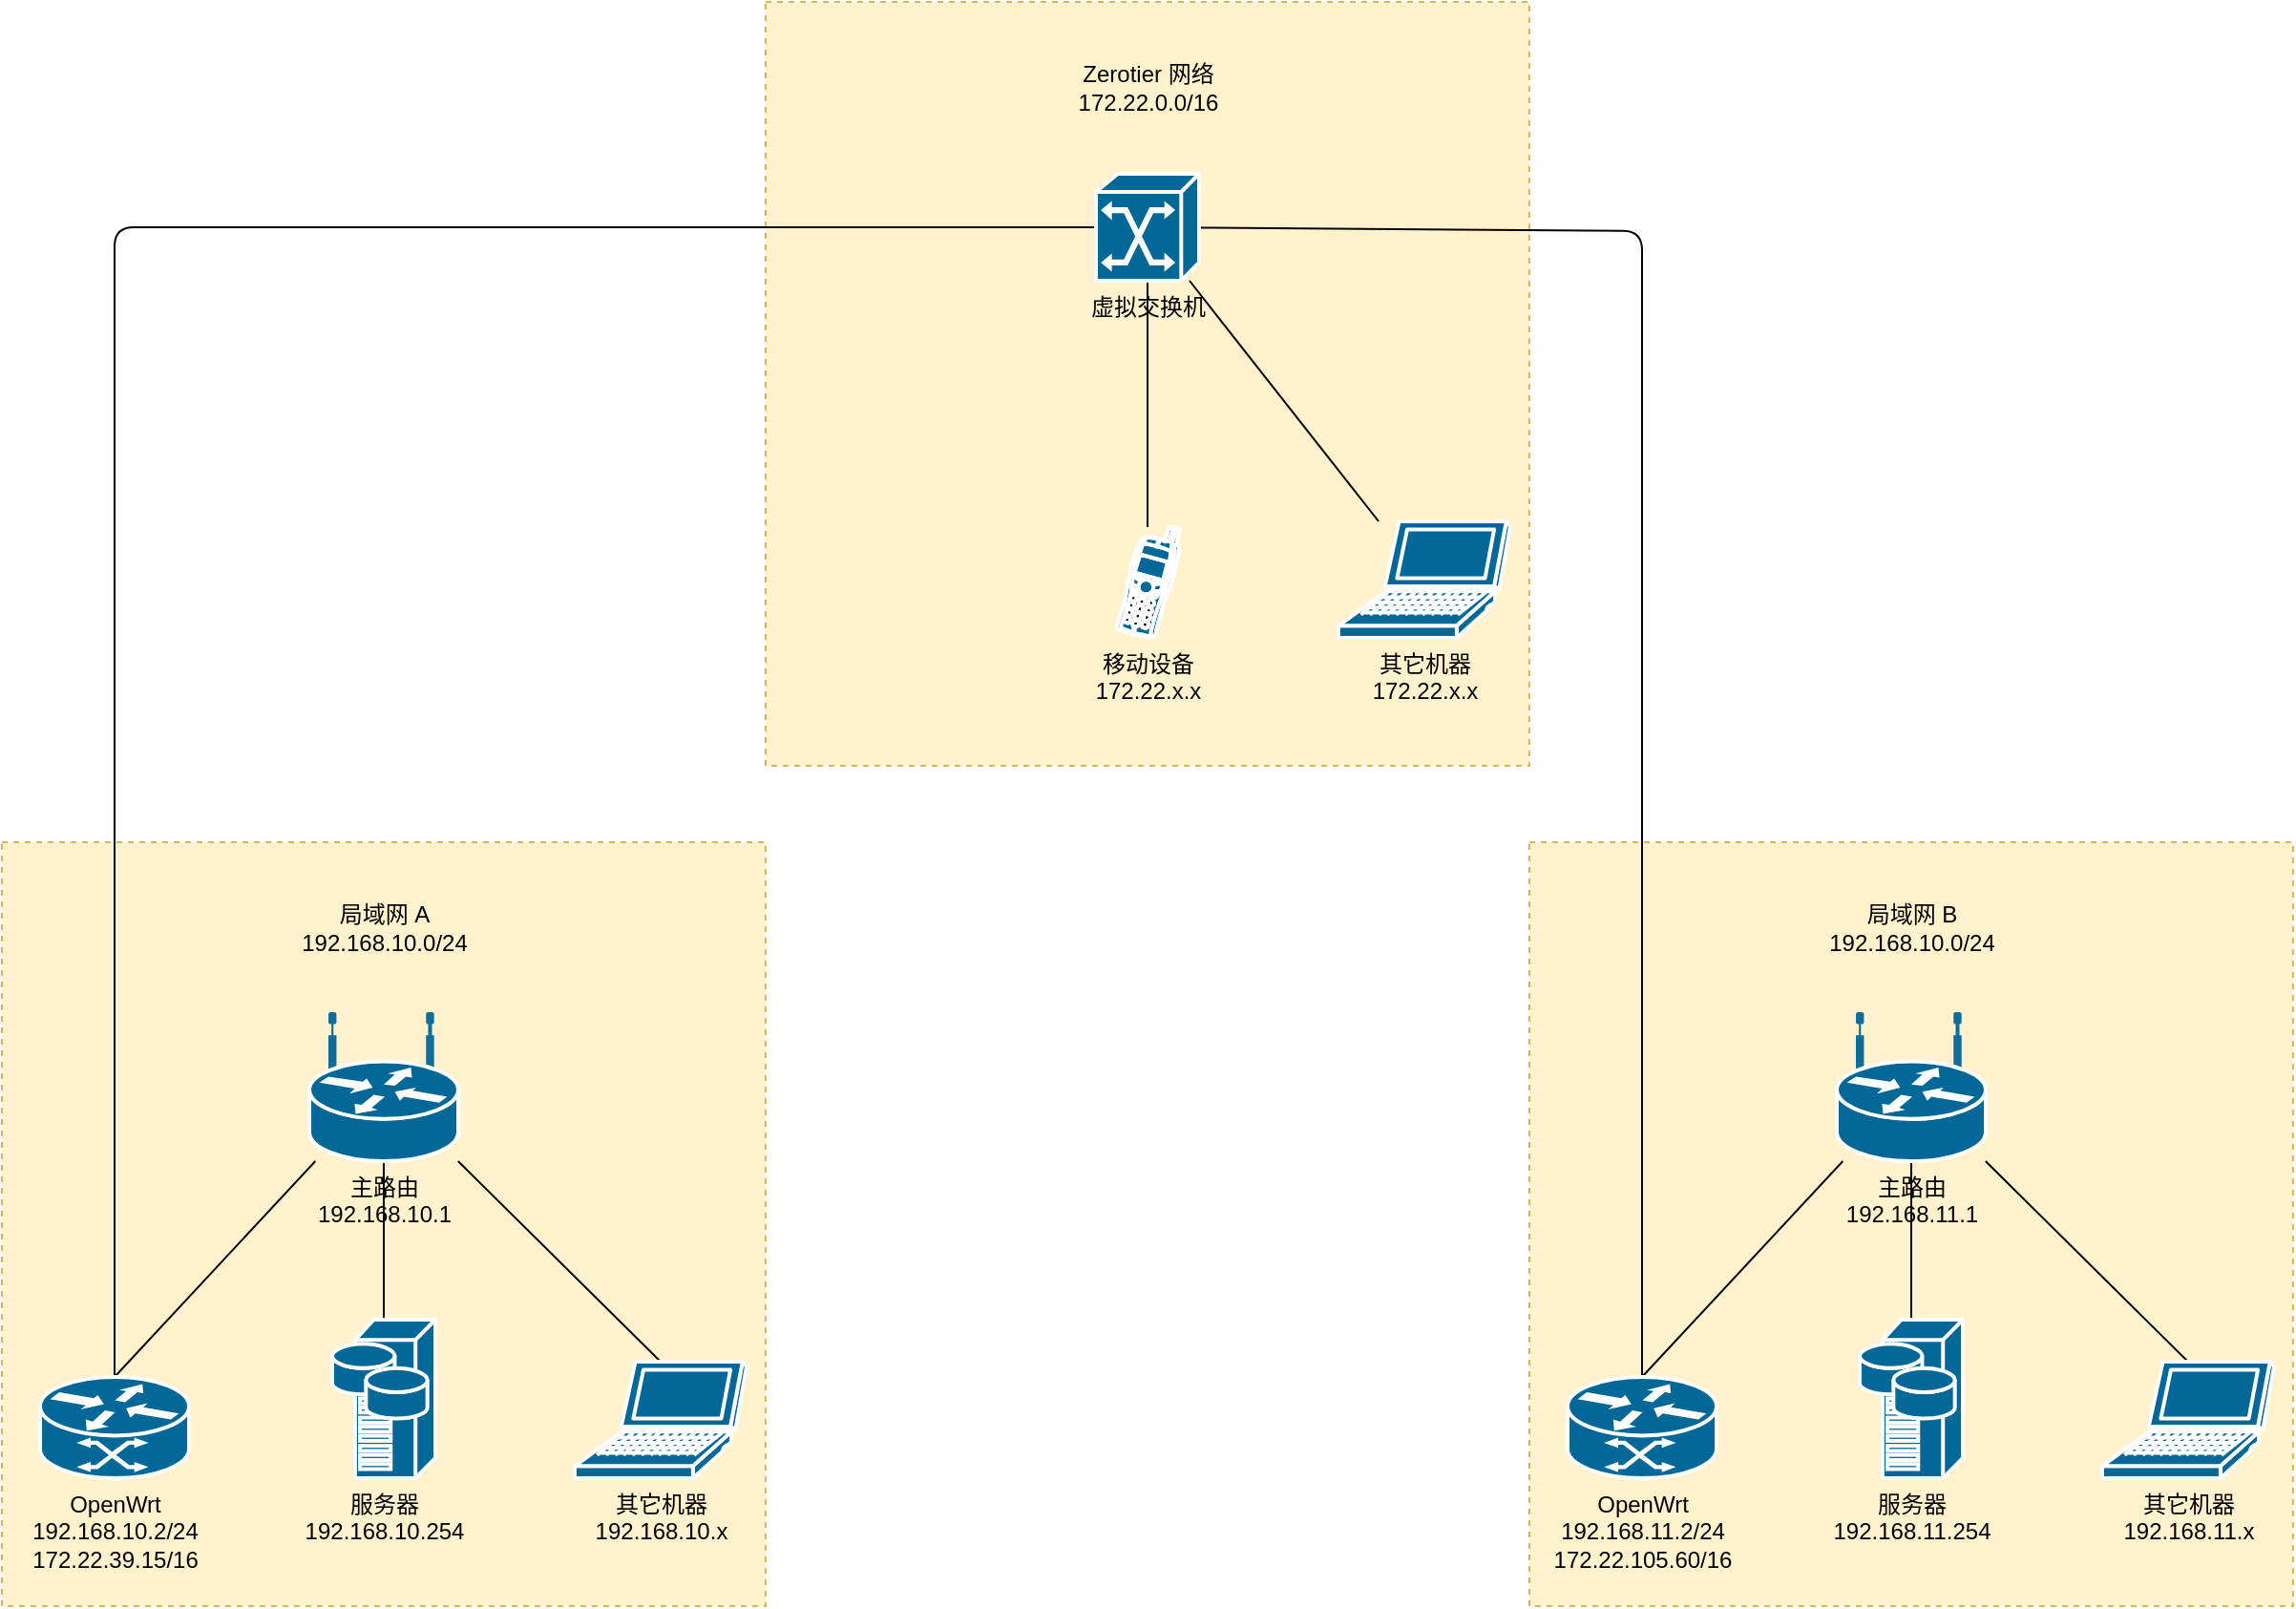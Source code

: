 <mxfile>
    <diagram id="Qns-EXdhZL3ES4ZLg5WR" name="Page-1">
        <mxGraphModel dx="1862" dy="1273" grid="0" gridSize="10" guides="1" tooltips="1" connect="1" arrows="1" fold="1" page="0" pageScale="1" pageWidth="1169" pageHeight="827" background="none" math="0" shadow="0">
            <root>
                <mxCell id="0"/>
                <mxCell id="1" parent="0"/>
                <mxCell id="31" value="" style="whiteSpace=wrap;html=1;aspect=fixed;dashed=1;fillColor=#fff2cc;strokeColor=#d6b656;" vertex="1" parent="1">
                    <mxGeometry x="560" y="-160" width="400" height="400" as="geometry"/>
                </mxCell>
                <mxCell id="18" value="" style="whiteSpace=wrap;html=1;aspect=fixed;dashed=1;fillColor=#fff2cc;strokeColor=#d6b656;" parent="1" vertex="1">
                    <mxGeometry x="960" y="280" width="400" height="400" as="geometry"/>
                </mxCell>
                <mxCell id="3" value="" style="whiteSpace=wrap;html=1;aspect=fixed;dashed=1;fillColor=#fff2cc;strokeColor=#d6b656;" parent="1" vertex="1">
                    <mxGeometry x="160" y="280" width="400" height="400" as="geometry"/>
                </mxCell>
                <mxCell id="11" style="edgeStyle=none;html=1;entryX=0.5;entryY=0;entryDx=0;entryDy=0;entryPerimeter=0;endArrow=none;endFill=0;" parent="1" source="2" target="9" edge="1">
                    <mxGeometry relative="1" as="geometry"/>
                </mxCell>
                <mxCell id="15" style="edgeStyle=none;html=1;entryX=0.5;entryY=0;entryDx=0;entryDy=0;entryPerimeter=0;endArrow=none;endFill=0;strokeColor=#000000;" parent="1" source="2" target="12" edge="1">
                    <mxGeometry relative="1" as="geometry"/>
                </mxCell>
                <mxCell id="17" style="edgeStyle=none;html=1;entryX=0.5;entryY=0;entryDx=0;entryDy=0;entryPerimeter=0;endArrow=none;endFill=0;strokeColor=#000000;" parent="1" source="2" target="16" edge="1">
                    <mxGeometry relative="1" as="geometry"/>
                </mxCell>
                <mxCell id="2" value="主路由&lt;br&gt;192.168.10.1" style="shape=mxgraph.cisco.routers.wireless_router;html=1;pointerEvents=1;dashed=0;fillColor=#036897;strokeColor=#ffffff;strokeWidth=2;verticalLabelPosition=bottom;verticalAlign=top;align=center;outlineConnect=0;" parent="1" vertex="1">
                    <mxGeometry x="321" y="370" width="78" height="77" as="geometry"/>
                </mxCell>
                <mxCell id="4" value="局域网 A&lt;br&gt;192.168.10.0/24" style="text;html=1;align=center;verticalAlign=middle;resizable=0;points=[];autosize=1;strokeColor=none;" parent="1" vertex="1">
                    <mxGeometry x="310" y="310" width="100" height="30" as="geometry"/>
                </mxCell>
                <mxCell id="41" style="edgeStyle=none;html=1;endArrow=none;endFill=0;strokeColor=#000000;rounded=1;" edge="1" parent="1" source="9" target="40">
                    <mxGeometry relative="1" as="geometry">
                        <Array as="points">
                            <mxPoint x="219" y="394"/>
                            <mxPoint x="219" y="-42"/>
                        </Array>
                    </mxGeometry>
                </mxCell>
                <mxCell id="9" value="OpenWrt&lt;br&gt;192.168.10.2/24&lt;br&gt;172.22.39.15/16" style="shape=mxgraph.cisco.routers.atm_router;html=1;pointerEvents=1;dashed=0;fillColor=#036897;strokeColor=#ffffff;strokeWidth=2;verticalLabelPosition=bottom;verticalAlign=top;align=center;outlineConnect=0;" parent="1" vertex="1">
                    <mxGeometry x="180" y="560" width="78" height="53" as="geometry"/>
                </mxCell>
                <mxCell id="12" value="服务器&lt;br&gt;192.168.10.254" style="shape=mxgraph.cisco.servers.storage_server;html=1;pointerEvents=1;dashed=0;fillColor=#036897;strokeColor=#ffffff;strokeWidth=2;verticalLabelPosition=bottom;verticalAlign=top;align=center;outlineConnect=0;" parent="1" vertex="1">
                    <mxGeometry x="333" y="530" width="54" height="83" as="geometry"/>
                </mxCell>
                <mxCell id="16" value="其它机器&lt;br&gt;192.168.10.x" style="shape=mxgraph.cisco.computers_and_peripherals.laptop;html=1;pointerEvents=1;dashed=0;fillColor=#036897;strokeColor=#ffffff;strokeWidth=2;verticalLabelPosition=bottom;verticalAlign=top;align=center;outlineConnect=0;" parent="1" vertex="1">
                    <mxGeometry x="460" y="552" width="90" height="61" as="geometry"/>
                </mxCell>
                <mxCell id="19" style="edgeStyle=none;html=1;entryX=0.5;entryY=0;entryDx=0;entryDy=0;entryPerimeter=0;endArrow=none;endFill=0;" parent="1" source="22" target="24" edge="1">
                    <mxGeometry relative="1" as="geometry"/>
                </mxCell>
                <mxCell id="20" style="edgeStyle=none;html=1;entryX=0.5;entryY=0;entryDx=0;entryDy=0;entryPerimeter=0;endArrow=none;endFill=0;strokeColor=#000000;" parent="1" source="22" target="25" edge="1">
                    <mxGeometry relative="1" as="geometry"/>
                </mxCell>
                <mxCell id="21" style="edgeStyle=none;html=1;entryX=0.5;entryY=0;entryDx=0;entryDy=0;entryPerimeter=0;endArrow=none;endFill=0;strokeColor=#000000;" parent="1" source="22" target="26" edge="1">
                    <mxGeometry relative="1" as="geometry"/>
                </mxCell>
                <mxCell id="22" value="主路由&lt;br&gt;192.168.11.1" style="shape=mxgraph.cisco.routers.wireless_router;html=1;pointerEvents=1;dashed=0;fillColor=#036897;strokeColor=#ffffff;strokeWidth=2;verticalLabelPosition=bottom;verticalAlign=top;align=center;outlineConnect=0;" parent="1" vertex="1">
                    <mxGeometry x="1121" y="370" width="78" height="77" as="geometry"/>
                </mxCell>
                <mxCell id="23" value="局域网 B&lt;br&gt;192.168.10.0/24" style="text;html=1;align=center;verticalAlign=middle;resizable=0;points=[];autosize=1;strokeColor=none;" parent="1" vertex="1">
                    <mxGeometry x="1110" y="310" width="100" height="30" as="geometry"/>
                </mxCell>
                <mxCell id="42" style="edgeStyle=none;rounded=1;html=1;endArrow=none;endFill=0;strokeColor=#000000;" edge="1" parent="1" source="24" target="40">
                    <mxGeometry relative="1" as="geometry">
                        <Array as="points">
                            <mxPoint x="1019" y="240"/>
                            <mxPoint x="1019" y="-40"/>
                        </Array>
                    </mxGeometry>
                </mxCell>
                <mxCell id="24" value="OpenWrt&lt;br&gt;192.168.11.2/24&lt;br&gt;172.22.105.60/16" style="shape=mxgraph.cisco.routers.atm_router;html=1;pointerEvents=1;dashed=0;fillColor=#036897;strokeColor=#ffffff;strokeWidth=2;verticalLabelPosition=bottom;verticalAlign=top;align=center;outlineConnect=0;" parent="1" vertex="1">
                    <mxGeometry x="980" y="560" width="78" height="53" as="geometry"/>
                </mxCell>
                <mxCell id="25" value="服务器&lt;br&gt;192.168.11.254" style="shape=mxgraph.cisco.servers.storage_server;html=1;pointerEvents=1;dashed=0;fillColor=#036897;strokeColor=#ffffff;strokeWidth=2;verticalLabelPosition=bottom;verticalAlign=top;align=center;outlineConnect=0;" parent="1" vertex="1">
                    <mxGeometry x="1133" y="530" width="54" height="83" as="geometry"/>
                </mxCell>
                <mxCell id="26" value="其它机器&lt;br&gt;192.168.11.x" style="shape=mxgraph.cisco.computers_and_peripherals.laptop;html=1;pointerEvents=1;dashed=0;fillColor=#036897;strokeColor=#ffffff;strokeWidth=2;verticalLabelPosition=bottom;verticalAlign=top;align=center;outlineConnect=0;" parent="1" vertex="1">
                    <mxGeometry x="1260" y="552" width="90" height="61" as="geometry"/>
                </mxCell>
                <mxCell id="36" value="Zerotier 网络&lt;br&gt;172.22.0.0/16" style="text;html=1;align=center;verticalAlign=middle;resizable=0;points=[];autosize=1;strokeColor=none;" vertex="1" parent="1">
                    <mxGeometry x="715" y="-130" width="90" height="30" as="geometry"/>
                </mxCell>
                <mxCell id="43" style="edgeStyle=none;rounded=1;html=1;endArrow=none;endFill=0;strokeColor=#000000;" edge="1" parent="1" source="39" target="40">
                    <mxGeometry relative="1" as="geometry"/>
                </mxCell>
                <mxCell id="39" value="其它机器&lt;br&gt;172.22.x.x" style="shape=mxgraph.cisco.computers_and_peripherals.laptop;html=1;pointerEvents=1;dashed=0;fillColor=#036897;strokeColor=#ffffff;strokeWidth=2;verticalLabelPosition=bottom;verticalAlign=top;align=center;outlineConnect=0;" vertex="1" parent="1">
                    <mxGeometry x="860" y="112" width="90" height="61" as="geometry"/>
                </mxCell>
                <mxCell id="46" style="edgeStyle=none;rounded=1;html=1;endArrow=none;endFill=0;strokeColor=#000000;" edge="1" parent="1" source="44" target="40">
                    <mxGeometry relative="1" as="geometry"/>
                </mxCell>
                <mxCell id="44" value="移动设备&lt;br&gt;172.22.x.x" style="shape=mxgraph.cisco.modems_and_phones.cell_phone;html=1;pointerEvents=1;dashed=0;fillColor=#036897;strokeColor=#ffffff;strokeWidth=2;verticalLabelPosition=bottom;verticalAlign=top;align=center;outlineConnect=0;" vertex="1" parent="1">
                    <mxGeometry x="743" y="115" width="34" height="58" as="geometry"/>
                </mxCell>
                <mxCell id="40" value="虚拟交换机" style="shape=mxgraph.cisco.switches.atm_switch;html=1;pointerEvents=1;dashed=0;fillColor=#036897;strokeColor=#ffffff;strokeWidth=2;verticalLabelPosition=bottom;verticalAlign=top;align=center;outlineConnect=0;" vertex="1" parent="1">
                    <mxGeometry x="733" y="-70" width="54" height="56" as="geometry"/>
                </mxCell>
            </root>
        </mxGraphModel>
    </diagram>
</mxfile>
